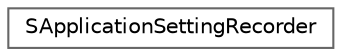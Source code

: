 digraph "クラス階層図"
{
 // LATEX_PDF_SIZE
  bgcolor="transparent";
  edge [fontname=Helvetica,fontsize=10,labelfontname=Helvetica,labelfontsize=10];
  node [fontname=Helvetica,fontsize=10,shape=box,height=0.2,width=0.4];
  rankdir="LR";
  Node0 [id="Node000000",label="SApplicationSettingRecorder",height=0.2,width=0.4,color="grey40", fillcolor="white", style="filled",URL="$struct_s_application_setting_recorder.html",tooltip="アプリの設定を記録する構造体"];
}
